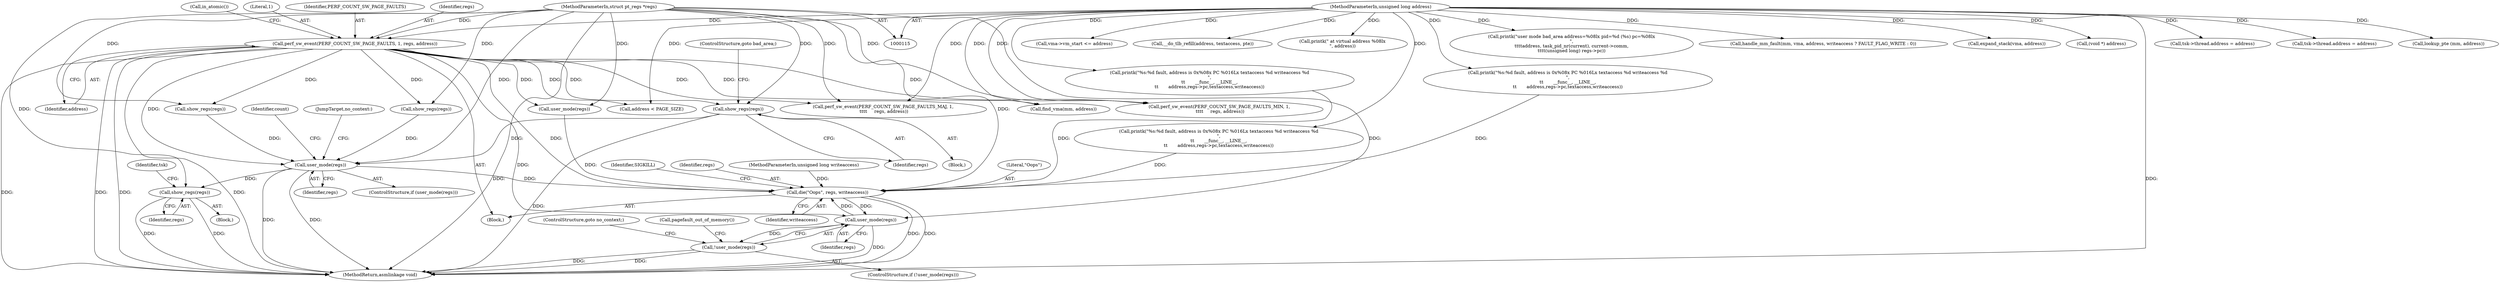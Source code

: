 digraph "0_linux_a8b0ca17b80e92faab46ee7179ba9e99ccb61233_30@pointer" {
"1000226" [label="(Call,show_regs(regs))"];
"1000136" [label="(Call,perf_sw_event(PERF_COUNT_SW_PAGE_FAULTS, 1, regs, address))"];
"1000116" [label="(MethodParameterIn,struct pt_regs *regs)"];
"1000119" [label="(MethodParameterIn,unsigned long address)"];
"1000347" [label="(Call,user_mode(regs))"];
"1000375" [label="(Call,show_regs(regs))"];
"1000448" [label="(Call,die(\"Oops\", regs, writeaccess))"];
"1000462" [label="(Call,user_mode(regs))"];
"1000461" [label="(Call,!user_mode(regs))"];
"1000441" [label="(Call,address < PAGE_SIZE)"];
"1000464" [label="(ControlStructure,goto no_context;)"];
"1000213" [label="(Block,)"];
"1000139" [label="(Identifier,regs)"];
"1000359" [label="(Block,)"];
"1000119" [label="(MethodParameterIn,unsigned long address)"];
"1000463" [label="(Identifier,regs)"];
"1000163" [label="(Call,printk(\"%s:%d fault, address is 0x%08x PC %016Lx textaccess %d writeaccess %d\n\",\n\t\t       __func__, __LINE__,\n\t\t       address,regs->pc,textaccess,writeaccess))"];
"1000216" [label="(Call,printk(\"%s:%d fault, address is 0x%08x PC %016Lx textaccess %d writeaccess %d\n\",\n\t\t       __func__, __LINE__,\n\t\t       address,regs->pc,textaccess,writeaccess))"];
"1000462" [label="(Call,user_mode(regs))"];
"1000460" [label="(ControlStructure,if (!user_mode(regs)))"];
"1000266" [label="(Call,handle_mm_fault(mm, vma, address, writeaccess ? FAULT_FLAG_WRITE : 0))"];
"1000451" [label="(Identifier,writeaccess)"];
"1000120" [label="(Block,)"];
"1000379" [label="(Identifier,tsk)"];
"1000504" [label="(MethodReturn,asmlinkage void)"];
"1000420" [label="(JumpTarget,no_context:)"];
"1000143" [label="(Call,in_atomic())"];
"1000461" [label="(Call,!user_mode(regs))"];
"1000210" [label="(Call,expand_stack(vma, address))"];
"1000312" [label="(Call,perf_sw_event(PERF_COUNT_SW_PAGE_FAULTS_MIN, 1,\n \t\t\t\t     regs, address))"];
"1000453" [label="(Identifier,SIGKILL)"];
"1000448" [label="(Call,die(\"Oops\", regs, writeaccess))"];
"1000173" [label="(Call,show_regs(regs))"];
"1000411" [label="(Call,(void *) address)"];
"1000450" [label="(Identifier,regs)"];
"1000346" [label="(ControlStructure,if (user_mode(regs)))"];
"1000226" [label="(Call,show_regs(regs))"];
"1000117" [label="(MethodParameterIn,unsigned long writeaccess)"];
"1000352" [label="(Identifier,count)"];
"1000301" [label="(Call,perf_sw_event(PERF_COUNT_SW_PAGE_FAULTS_MAJ, 1,\n \t\t\t\t     regs, address))"];
"1000475" [label="(Call,tsk->thread.address = address)"];
"1000136" [label="(Call,perf_sw_event(PERF_COUNT_SW_PAGE_FAULTS, 1, regs, address))"];
"1000116" [label="(MethodParameterIn,struct pt_regs *regs)"];
"1000383" [label="(Call,tsk->thread.address = address)"];
"1000228" [label="(ControlStructure,goto bad_area;)"];
"1000227" [label="(Identifier,regs)"];
"1000376" [label="(Identifier,regs)"];
"1000319" [label="(Call,lookup_pte (mm, address))"];
"1000375" [label="(Call,show_regs(regs))"];
"1000177" [label="(Call,vma->vm_start <= address)"];
"1000138" [label="(Literal,1)"];
"1000327" [label="(Call,__do_tlb_refill(address, textaccess, pte))"];
"1000348" [label="(Identifier,regs)"];
"1000204" [label="(Call,show_regs(regs))"];
"1000449" [label="(Literal,\"Oops\")"];
"1000501" [label="(Call,user_mode(regs))"];
"1000445" [label="(Call,printk(\" at virtual address %08lx\n\", address))"];
"1000465" [label="(Call,pagefault_out_of_memory())"];
"1000137" [label="(Identifier,PERF_COUNT_SW_PAGE_FAULTS)"];
"1000140" [label="(Identifier,address)"];
"1000154" [label="(Call,find_vma(mm, address))"];
"1000347" [label="(Call,user_mode(regs))"];
"1000194" [label="(Call,printk(\"%s:%d fault, address is 0x%08x PC %016Lx textaccess %d writeaccess %d\n\",\n\t\t       __func__, __LINE__,\n\t\t       address,regs->pc,textaccess,writeaccess))"];
"1000362" [label="(Call,printk(\"user mode bad_area address=%08lx pid=%d (%s) pc=%08lx\n\",\n\t\t\t\taddress, task_pid_nr(current), current->comm,\n\t\t\t\t(unsigned long) regs->pc))"];
"1000226" -> "1000213"  [label="AST: "];
"1000226" -> "1000227"  [label="CFG: "];
"1000227" -> "1000226"  [label="AST: "];
"1000228" -> "1000226"  [label="CFG: "];
"1000226" -> "1000504"  [label="DDG: "];
"1000136" -> "1000226"  [label="DDG: "];
"1000116" -> "1000226"  [label="DDG: "];
"1000226" -> "1000347"  [label="DDG: "];
"1000136" -> "1000120"  [label="AST: "];
"1000136" -> "1000140"  [label="CFG: "];
"1000137" -> "1000136"  [label="AST: "];
"1000138" -> "1000136"  [label="AST: "];
"1000139" -> "1000136"  [label="AST: "];
"1000140" -> "1000136"  [label="AST: "];
"1000143" -> "1000136"  [label="CFG: "];
"1000136" -> "1000504"  [label="DDG: "];
"1000136" -> "1000504"  [label="DDG: "];
"1000136" -> "1000504"  [label="DDG: "];
"1000136" -> "1000504"  [label="DDG: "];
"1000116" -> "1000136"  [label="DDG: "];
"1000119" -> "1000136"  [label="DDG: "];
"1000136" -> "1000154"  [label="DDG: "];
"1000136" -> "1000173"  [label="DDG: "];
"1000136" -> "1000204"  [label="DDG: "];
"1000136" -> "1000301"  [label="DDG: "];
"1000136" -> "1000312"  [label="DDG: "];
"1000136" -> "1000347"  [label="DDG: "];
"1000136" -> "1000441"  [label="DDG: "];
"1000136" -> "1000448"  [label="DDG: "];
"1000136" -> "1000462"  [label="DDG: "];
"1000136" -> "1000501"  [label="DDG: "];
"1000116" -> "1000115"  [label="AST: "];
"1000116" -> "1000504"  [label="DDG: "];
"1000116" -> "1000173"  [label="DDG: "];
"1000116" -> "1000204"  [label="DDG: "];
"1000116" -> "1000301"  [label="DDG: "];
"1000116" -> "1000312"  [label="DDG: "];
"1000116" -> "1000347"  [label="DDG: "];
"1000116" -> "1000375"  [label="DDG: "];
"1000116" -> "1000448"  [label="DDG: "];
"1000116" -> "1000462"  [label="DDG: "];
"1000116" -> "1000501"  [label="DDG: "];
"1000119" -> "1000115"  [label="AST: "];
"1000119" -> "1000504"  [label="DDG: "];
"1000119" -> "1000154"  [label="DDG: "];
"1000119" -> "1000163"  [label="DDG: "];
"1000119" -> "1000177"  [label="DDG: "];
"1000119" -> "1000194"  [label="DDG: "];
"1000119" -> "1000210"  [label="DDG: "];
"1000119" -> "1000216"  [label="DDG: "];
"1000119" -> "1000266"  [label="DDG: "];
"1000119" -> "1000301"  [label="DDG: "];
"1000119" -> "1000312"  [label="DDG: "];
"1000119" -> "1000319"  [label="DDG: "];
"1000119" -> "1000327"  [label="DDG: "];
"1000119" -> "1000362"  [label="DDG: "];
"1000119" -> "1000383"  [label="DDG: "];
"1000119" -> "1000411"  [label="DDG: "];
"1000119" -> "1000441"  [label="DDG: "];
"1000119" -> "1000445"  [label="DDG: "];
"1000119" -> "1000475"  [label="DDG: "];
"1000347" -> "1000346"  [label="AST: "];
"1000347" -> "1000348"  [label="CFG: "];
"1000348" -> "1000347"  [label="AST: "];
"1000352" -> "1000347"  [label="CFG: "];
"1000420" -> "1000347"  [label="CFG: "];
"1000347" -> "1000504"  [label="DDG: "];
"1000347" -> "1000504"  [label="DDG: "];
"1000204" -> "1000347"  [label="DDG: "];
"1000173" -> "1000347"  [label="DDG: "];
"1000347" -> "1000375"  [label="DDG: "];
"1000347" -> "1000448"  [label="DDG: "];
"1000375" -> "1000359"  [label="AST: "];
"1000375" -> "1000376"  [label="CFG: "];
"1000376" -> "1000375"  [label="AST: "];
"1000379" -> "1000375"  [label="CFG: "];
"1000375" -> "1000504"  [label="DDG: "];
"1000375" -> "1000504"  [label="DDG: "];
"1000448" -> "1000120"  [label="AST: "];
"1000448" -> "1000451"  [label="CFG: "];
"1000449" -> "1000448"  [label="AST: "];
"1000450" -> "1000448"  [label="AST: "];
"1000451" -> "1000448"  [label="AST: "];
"1000453" -> "1000448"  [label="CFG: "];
"1000448" -> "1000504"  [label="DDG: "];
"1000448" -> "1000504"  [label="DDG: "];
"1000501" -> "1000448"  [label="DDG: "];
"1000462" -> "1000448"  [label="DDG: "];
"1000194" -> "1000448"  [label="DDG: "];
"1000163" -> "1000448"  [label="DDG: "];
"1000216" -> "1000448"  [label="DDG: "];
"1000117" -> "1000448"  [label="DDG: "];
"1000448" -> "1000462"  [label="DDG: "];
"1000462" -> "1000461"  [label="AST: "];
"1000462" -> "1000463"  [label="CFG: "];
"1000463" -> "1000462"  [label="AST: "];
"1000461" -> "1000462"  [label="CFG: "];
"1000462" -> "1000504"  [label="DDG: "];
"1000462" -> "1000461"  [label="DDG: "];
"1000461" -> "1000460"  [label="AST: "];
"1000464" -> "1000461"  [label="CFG: "];
"1000465" -> "1000461"  [label="CFG: "];
"1000461" -> "1000504"  [label="DDG: "];
"1000461" -> "1000504"  [label="DDG: "];
}
